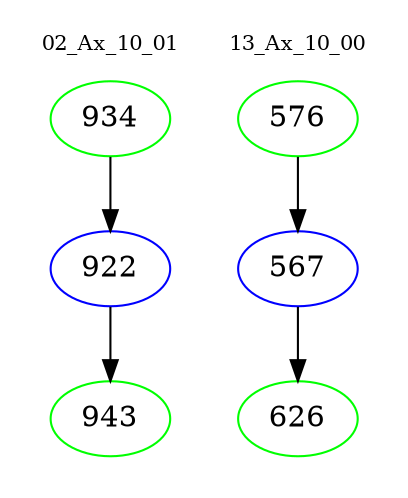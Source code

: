 digraph{
subgraph cluster_0 {
color = white
label = "02_Ax_10_01";
fontsize=10;
T0_934 [label="934", color="green"]
T0_934 -> T0_922 [color="black"]
T0_922 [label="922", color="blue"]
T0_922 -> T0_943 [color="black"]
T0_943 [label="943", color="green"]
}
subgraph cluster_1 {
color = white
label = "13_Ax_10_00";
fontsize=10;
T1_576 [label="576", color="green"]
T1_576 -> T1_567 [color="black"]
T1_567 [label="567", color="blue"]
T1_567 -> T1_626 [color="black"]
T1_626 [label="626", color="green"]
}
}
